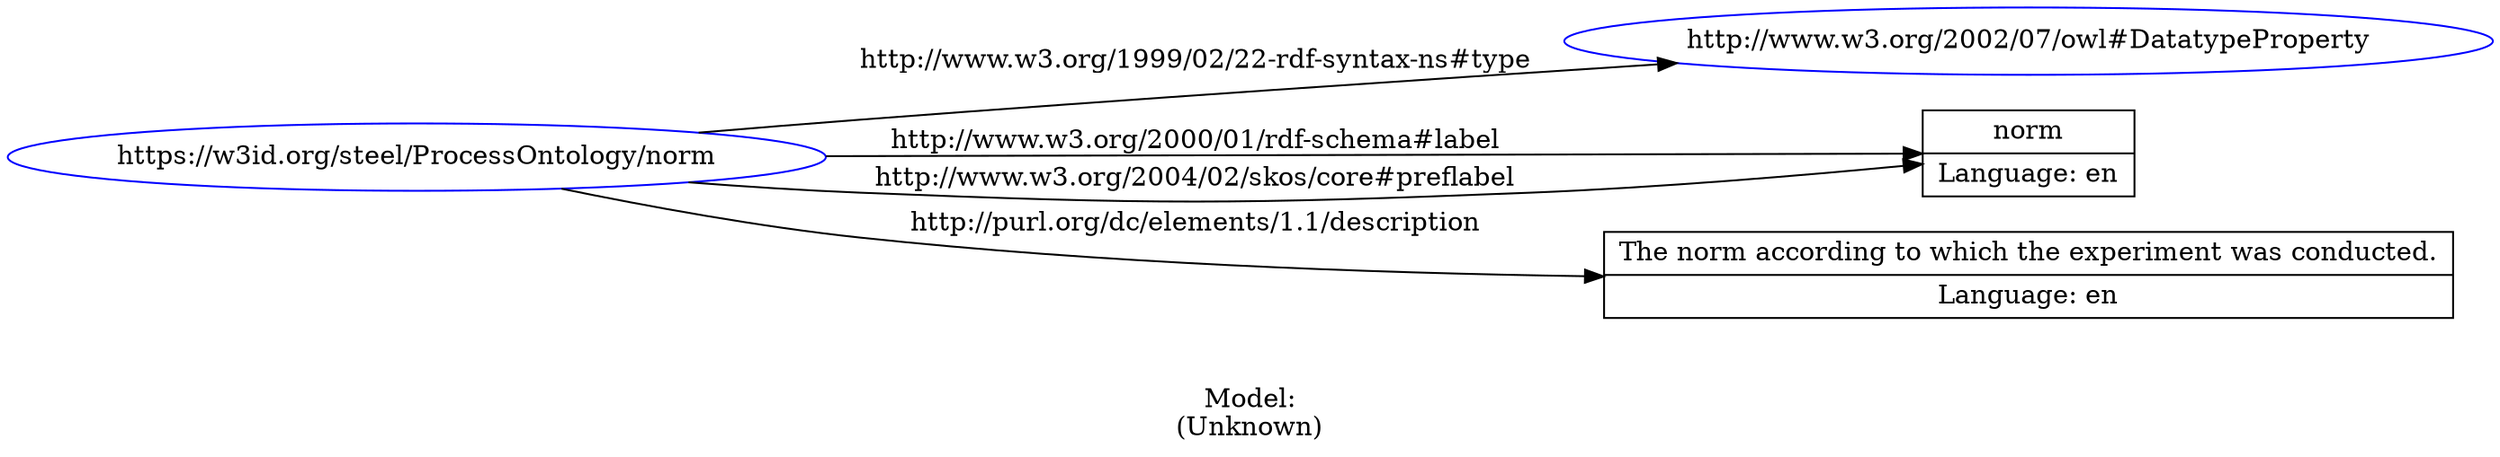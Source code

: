 digraph {
	rankdir = LR;
	charset="utf-8";

	"Rhttps://w3id.org/steel/ProcessOntology/norm" -> "Rhttp://www.w3.org/2002/07/owl#DatatypeProperty" [ label="http://www.w3.org/1999/02/22-rdf-syntax-ns#type" ];
	"Rhttps://w3id.org/steel/ProcessOntology/norm" -> "Lnorm|Language: en" [ label="http://www.w3.org/2000/01/rdf-schema#label" ];
	"Rhttps://w3id.org/steel/ProcessOntology/norm" -> "LThe norm according to which the experiment was conducted.|Language: en" [ label="http://purl.org/dc/elements/1.1/description" ];
	"Rhttps://w3id.org/steel/ProcessOntology/norm" -> "Lnorm|Language: en" [ label="http://www.w3.org/2004/02/skos/core#preflabel" ];

	// Resources
	"Rhttps://w3id.org/steel/ProcessOntology/norm" [ label="https://w3id.org/steel/ProcessOntology/norm", shape = ellipse, color = blue ];
	"Rhttp://www.w3.org/2002/07/owl#DatatypeProperty" [ label="http://www.w3.org/2002/07/owl#DatatypeProperty", shape = ellipse, color = blue ];

	// Anonymous nodes

	// Literals
	"Lnorm|Language: en" [ label="norm|Language: en", shape = record ];
	"LThe norm according to which the experiment was conducted.|Language: en" [ label="The norm according to which the experiment was conducted.|Language: en", shape = record ];

	label="\n\nModel:\n(Unknown)";
}
